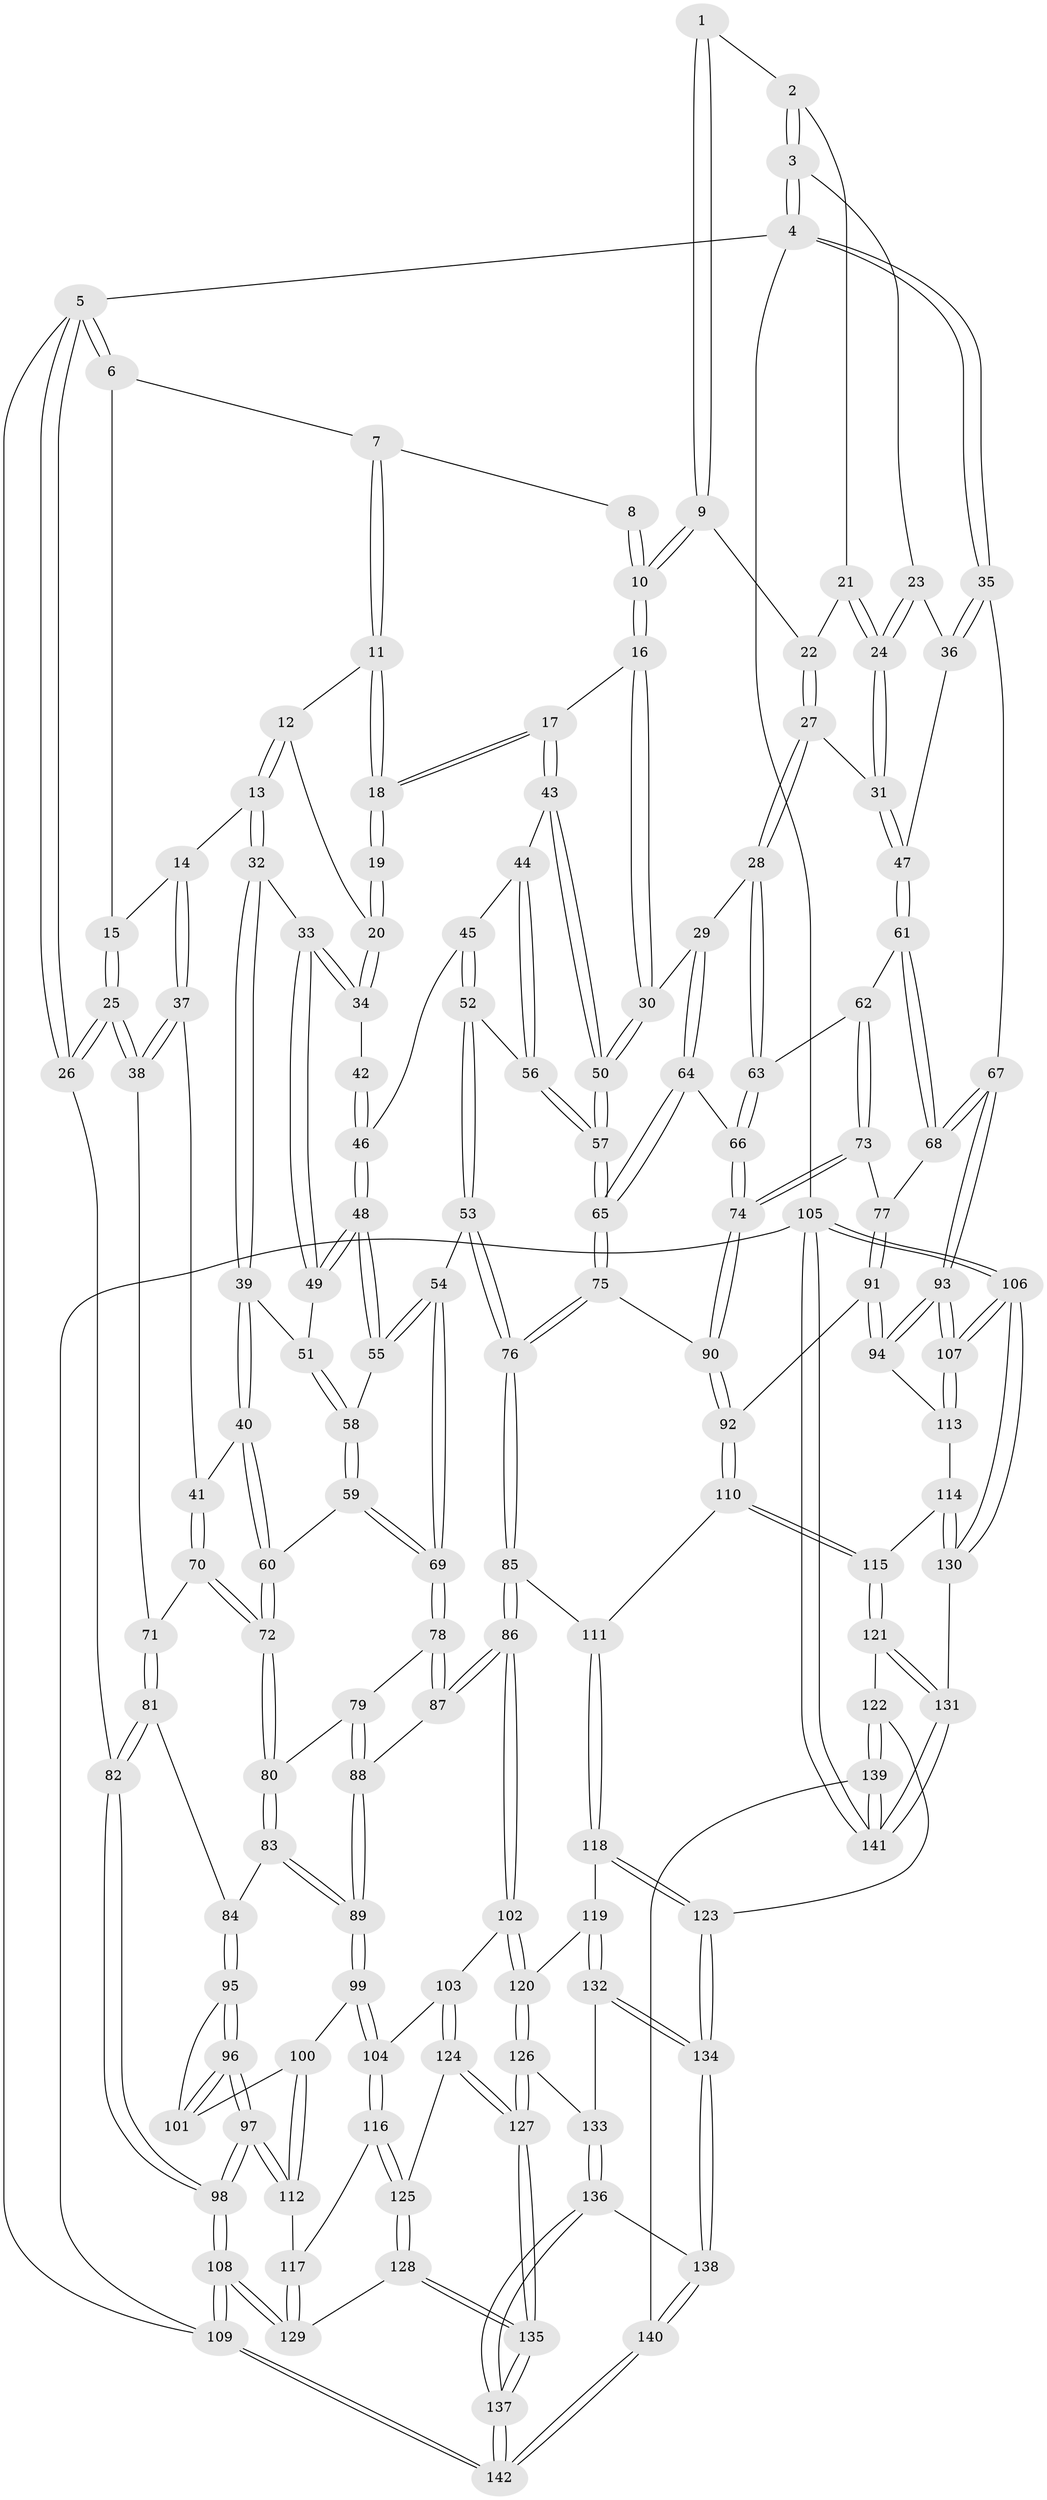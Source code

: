// Generated by graph-tools (version 1.1) at 2025/51/03/09/25 03:51:02]
// undirected, 142 vertices, 352 edges
graph export_dot {
graph [start="1"]
  node [color=gray90,style=filled];
  1 [pos="+0.6817717935303993+0"];
  2 [pos="+1+0"];
  3 [pos="+1+0"];
  4 [pos="+1+0"];
  5 [pos="+0+0"];
  6 [pos="+0.13931760995424294+0"];
  7 [pos="+0.4731732652598823+0"];
  8 [pos="+0.5413220595915602+0"];
  9 [pos="+0.6796869085986872+0.0869412866996197"];
  10 [pos="+0.6261555315453029+0.11412536800784413"];
  11 [pos="+0.44870025758190546+0"];
  12 [pos="+0.4143460519701337+0.03272449679235813"];
  13 [pos="+0.275772038535984+0.09834406026522116"];
  14 [pos="+0.2125810934060911+0.07388639919184992"];
  15 [pos="+0.19421536494203942+0.020742763494022647"];
  16 [pos="+0.6092357645953467+0.1367622149077303"];
  17 [pos="+0.570383923166533+0.14776528486010798"];
  18 [pos="+0.5359657876364654+0.12482832892420398"];
  19 [pos="+0.5266487376122265+0.12888329920505634"];
  20 [pos="+0.406300850788934+0.13148975486072578"];
  21 [pos="+0.8803702393104216+0"];
  22 [pos="+0.7499371171766818+0.09297222920922586"];
  23 [pos="+0.96656725191818+0.15580896283209994"];
  24 [pos="+0.8788982294511336+0.18022111120595935"];
  25 [pos="+0+0.1925997652987805"];
  26 [pos="+0+0.18261629037069224"];
  27 [pos="+0.7749486877648522+0.22434318535353515"];
  28 [pos="+0.7706794834105153+0.22854173608851117"];
  29 [pos="+0.7363961894158819+0.23956294601672123"];
  30 [pos="+0.6982837486183757+0.22377313943232416"];
  31 [pos="+0.8695999394202473+0.20312185380045522"];
  32 [pos="+0.2961961499550725+0.13209381786845298"];
  33 [pos="+0.38826294859206845+0.18191653680175468"];
  34 [pos="+0.3982871324743183+0.16895433559158057"];
  35 [pos="+1+0.23168188284426577"];
  36 [pos="+0.9906052761217958+0.17097817466326287"];
  37 [pos="+0.14936787215833447+0.18363531958403337"];
  38 [pos="+0+0.20205689062423907"];
  39 [pos="+0.27536993874001237+0.2525578472223445"];
  40 [pos="+0.21318976395199205+0.2647657038255799"];
  41 [pos="+0.20268898931735796+0.2621423159621207"];
  42 [pos="+0.463292395635299+0.16265516965662377"];
  43 [pos="+0.5406311632703392+0.24200738710165146"];
  44 [pos="+0.5307750098859391+0.24550241365129974"];
  45 [pos="+0.4905516887269986+0.2527666618084406"];
  46 [pos="+0.47997654286625757+0.25409619849369375"];
  47 [pos="+0.9250096168527162+0.2622595822034827"];
  48 [pos="+0.43688267489968086+0.2668514613886205"];
  49 [pos="+0.38887260166480725+0.19803339024796904"];
  50 [pos="+0.5826785762773602+0.28578541177261085"];
  51 [pos="+0.28990100479213615+0.2570829962530026"];
  52 [pos="+0.504760678949647+0.36353971357713044"];
  53 [pos="+0.4377471416444508+0.3695487601159617"];
  54 [pos="+0.4362532292928116+0.3683511506038691"];
  55 [pos="+0.4357476620205784+0.2694430138335465"];
  56 [pos="+0.5063621713640702+0.3635254843932316"];
  57 [pos="+0.6207999382216445+0.3961630622437563"];
  58 [pos="+0.32729053343424286+0.3020579797226937"];
  59 [pos="+0.32978040361436395+0.35722891560542397"];
  60 [pos="+0.2600101249321362+0.3754561926045664"];
  61 [pos="+0.9616521117322511+0.31449088433331573"];
  62 [pos="+0.8359548057379835+0.33679956973253367"];
  63 [pos="+0.8128618422590781+0.32797223346077875"];
  64 [pos="+0.6656902614712561+0.4005292390304732"];
  65 [pos="+0.6299589459368174+0.4067525076976169"];
  66 [pos="+0.7322435497035672+0.42676132417729773"];
  67 [pos="+1+0.3789545460827991"];
  68 [pos="+1+0.368420580898595"];
  69 [pos="+0.36247148279896385+0.38434312621222"];
  70 [pos="+0.13088992115964396+0.3559725629571941"];
  71 [pos="+0.12985168133079988+0.3562942986641612"];
  72 [pos="+0.23085759217410165+0.4240005335982942"];
  73 [pos="+0.8502711237700705+0.4437034012254512"];
  74 [pos="+0.7613128142942648+0.453139747314302"];
  75 [pos="+0.5614097550956458+0.5240864178376012"];
  76 [pos="+0.49657349645524057+0.5794905441029813"];
  77 [pos="+0.9028658042013459+0.4544182617307201"];
  78 [pos="+0.3526599059676624+0.4207646998816113"];
  79 [pos="+0.24647027339492547+0.44934317034567256"];
  80 [pos="+0.2320715134924665+0.43276001232223804"];
  81 [pos="+0.0623240433703885+0.4667795128470631"];
  82 [pos="+0+0.4054538667534208"];
  83 [pos="+0.13196066799492737+0.4925366391793373"];
  84 [pos="+0.06937848121182519+0.47512356170439457"];
  85 [pos="+0.49540942201849303+0.5813877647600397"];
  86 [pos="+0.4608435202561847+0.6147315395323797"];
  87 [pos="+0.37863570288968634+0.542152078789353"];
  88 [pos="+0.2689555362228555+0.5086088150998421"];
  89 [pos="+0.1985879404789391+0.5773238720312598"];
  90 [pos="+0.762991894342727+0.5832719950733324"];
  91 [pos="+0.8910090452174078+0.6069371091541272"];
  92 [pos="+0.7778067119853889+0.612836216403715"];
  93 [pos="+1+0.5938164851754297"];
  94 [pos="+0.9108354952287625+0.6201752451348996"];
  95 [pos="+0.06769291963194263+0.5174730341529802"];
  96 [pos="+0+0.7033542948887463"];
  97 [pos="+0+0.7052566861099463"];
  98 [pos="+0+0.7470954621751582"];
  99 [pos="+0.1913302962289453+0.6387128892533033"];
  100 [pos="+0.14376171920279487+0.6256129893421964"];
  101 [pos="+0.08665055800942953+0.5966969110145492"];
  102 [pos="+0.4548634242356639+0.6357975526985676"];
  103 [pos="+0.3734817359010905+0.6748688142706246"];
  104 [pos="+0.1994945218562177+0.6549879122193152"];
  105 [pos="+1+1"];
  106 [pos="+1+0.9017431279280055"];
  107 [pos="+1+0.784755368925207"];
  108 [pos="+0+1"];
  109 [pos="+0+1"];
  110 [pos="+0.7442807172840181+0.6696724924536965"];
  111 [pos="+0.7387657026891835+0.6723644508988358"];
  112 [pos="+0+0.7136053318988769"];
  113 [pos="+0.9094904741422468+0.7412170904710051"];
  114 [pos="+0.8958140014006222+0.7607519975903572"];
  115 [pos="+0.8233068838162177+0.7719769686516055"];
  116 [pos="+0.16497334249773926+0.7301463335507242"];
  117 [pos="+0.12099959286059299+0.7433447962582446"];
  118 [pos="+0.6568646926306064+0.7731764878914015"];
  119 [pos="+0.5055525194669781+0.7280378442224693"];
  120 [pos="+0.49979576333744963+0.7211764143841345"];
  121 [pos="+0.7704620755044366+0.8745549092715622"];
  122 [pos="+0.7206245334179981+0.8830502250364382"];
  123 [pos="+0.6952190955644361+0.868192701877608"];
  124 [pos="+0.30518070056770474+0.8160440407007321"];
  125 [pos="+0.18102389829007137+0.7570071716588245"];
  126 [pos="+0.3933231694663104+0.8530429393277665"];
  127 [pos="+0.30900758347688695+0.870238310878054"];
  128 [pos="+0.17730383304543074+0.877499001768662"];
  129 [pos="+0.0687995090226857+0.9026666924691819"];
  130 [pos="+0.9373737136187374+0.867563688615408"];
  131 [pos="+0.8651962465619931+0.924884715565672"];
  132 [pos="+0.515093302263433+0.8918203375414097"];
  133 [pos="+0.4470561744075629+0.8889743369176324"];
  134 [pos="+0.5387633203918043+0.9338011792192314"];
  135 [pos="+0.2870531602174568+0.9267643917553682"];
  136 [pos="+0.32999934854819396+0.9806250824736592"];
  137 [pos="+0.3014268020815552+0.991172748339706"];
  138 [pos="+0.5365730678893617+0.9465767514984386"];
  139 [pos="+0.691998649548401+1"];
  140 [pos="+0.5807908591516643+1"];
  141 [pos="+0.9411032908053899+1"];
  142 [pos="+0.25583755434900113+1"];
  1 -- 2;
  1 -- 9;
  1 -- 9;
  2 -- 3;
  2 -- 3;
  2 -- 21;
  3 -- 4;
  3 -- 4;
  3 -- 23;
  4 -- 5;
  4 -- 35;
  4 -- 35;
  4 -- 105;
  5 -- 6;
  5 -- 6;
  5 -- 26;
  5 -- 26;
  5 -- 109;
  6 -- 7;
  6 -- 15;
  7 -- 8;
  7 -- 11;
  7 -- 11;
  8 -- 10;
  8 -- 10;
  9 -- 10;
  9 -- 10;
  9 -- 22;
  10 -- 16;
  10 -- 16;
  11 -- 12;
  11 -- 18;
  11 -- 18;
  12 -- 13;
  12 -- 13;
  12 -- 20;
  13 -- 14;
  13 -- 32;
  13 -- 32;
  14 -- 15;
  14 -- 37;
  14 -- 37;
  15 -- 25;
  15 -- 25;
  16 -- 17;
  16 -- 30;
  16 -- 30;
  17 -- 18;
  17 -- 18;
  17 -- 43;
  17 -- 43;
  18 -- 19;
  18 -- 19;
  19 -- 20;
  19 -- 20;
  20 -- 34;
  20 -- 34;
  21 -- 22;
  21 -- 24;
  21 -- 24;
  22 -- 27;
  22 -- 27;
  23 -- 24;
  23 -- 24;
  23 -- 36;
  24 -- 31;
  24 -- 31;
  25 -- 26;
  25 -- 26;
  25 -- 38;
  25 -- 38;
  26 -- 82;
  27 -- 28;
  27 -- 28;
  27 -- 31;
  28 -- 29;
  28 -- 63;
  28 -- 63;
  29 -- 30;
  29 -- 64;
  29 -- 64;
  30 -- 50;
  30 -- 50;
  31 -- 47;
  31 -- 47;
  32 -- 33;
  32 -- 39;
  32 -- 39;
  33 -- 34;
  33 -- 34;
  33 -- 49;
  33 -- 49;
  34 -- 42;
  35 -- 36;
  35 -- 36;
  35 -- 67;
  36 -- 47;
  37 -- 38;
  37 -- 38;
  37 -- 41;
  38 -- 71;
  39 -- 40;
  39 -- 40;
  39 -- 51;
  40 -- 41;
  40 -- 60;
  40 -- 60;
  41 -- 70;
  41 -- 70;
  42 -- 46;
  42 -- 46;
  43 -- 44;
  43 -- 50;
  43 -- 50;
  44 -- 45;
  44 -- 56;
  44 -- 56;
  45 -- 46;
  45 -- 52;
  45 -- 52;
  46 -- 48;
  46 -- 48;
  47 -- 61;
  47 -- 61;
  48 -- 49;
  48 -- 49;
  48 -- 55;
  48 -- 55;
  49 -- 51;
  50 -- 57;
  50 -- 57;
  51 -- 58;
  51 -- 58;
  52 -- 53;
  52 -- 53;
  52 -- 56;
  53 -- 54;
  53 -- 76;
  53 -- 76;
  54 -- 55;
  54 -- 55;
  54 -- 69;
  54 -- 69;
  55 -- 58;
  56 -- 57;
  56 -- 57;
  57 -- 65;
  57 -- 65;
  58 -- 59;
  58 -- 59;
  59 -- 60;
  59 -- 69;
  59 -- 69;
  60 -- 72;
  60 -- 72;
  61 -- 62;
  61 -- 68;
  61 -- 68;
  62 -- 63;
  62 -- 73;
  62 -- 73;
  63 -- 66;
  63 -- 66;
  64 -- 65;
  64 -- 65;
  64 -- 66;
  65 -- 75;
  65 -- 75;
  66 -- 74;
  66 -- 74;
  67 -- 68;
  67 -- 68;
  67 -- 93;
  67 -- 93;
  68 -- 77;
  69 -- 78;
  69 -- 78;
  70 -- 71;
  70 -- 72;
  70 -- 72;
  71 -- 81;
  71 -- 81;
  72 -- 80;
  72 -- 80;
  73 -- 74;
  73 -- 74;
  73 -- 77;
  74 -- 90;
  74 -- 90;
  75 -- 76;
  75 -- 76;
  75 -- 90;
  76 -- 85;
  76 -- 85;
  77 -- 91;
  77 -- 91;
  78 -- 79;
  78 -- 87;
  78 -- 87;
  79 -- 80;
  79 -- 88;
  79 -- 88;
  80 -- 83;
  80 -- 83;
  81 -- 82;
  81 -- 82;
  81 -- 84;
  82 -- 98;
  82 -- 98;
  83 -- 84;
  83 -- 89;
  83 -- 89;
  84 -- 95;
  84 -- 95;
  85 -- 86;
  85 -- 86;
  85 -- 111;
  86 -- 87;
  86 -- 87;
  86 -- 102;
  86 -- 102;
  87 -- 88;
  88 -- 89;
  88 -- 89;
  89 -- 99;
  89 -- 99;
  90 -- 92;
  90 -- 92;
  91 -- 92;
  91 -- 94;
  91 -- 94;
  92 -- 110;
  92 -- 110;
  93 -- 94;
  93 -- 94;
  93 -- 107;
  93 -- 107;
  94 -- 113;
  95 -- 96;
  95 -- 96;
  95 -- 101;
  96 -- 97;
  96 -- 97;
  96 -- 101;
  96 -- 101;
  97 -- 98;
  97 -- 98;
  97 -- 112;
  97 -- 112;
  98 -- 108;
  98 -- 108;
  99 -- 100;
  99 -- 104;
  99 -- 104;
  100 -- 101;
  100 -- 112;
  100 -- 112;
  102 -- 103;
  102 -- 120;
  102 -- 120;
  103 -- 104;
  103 -- 124;
  103 -- 124;
  104 -- 116;
  104 -- 116;
  105 -- 106;
  105 -- 106;
  105 -- 141;
  105 -- 141;
  105 -- 109;
  106 -- 107;
  106 -- 107;
  106 -- 130;
  106 -- 130;
  107 -- 113;
  107 -- 113;
  108 -- 109;
  108 -- 109;
  108 -- 129;
  108 -- 129;
  109 -- 142;
  109 -- 142;
  110 -- 111;
  110 -- 115;
  110 -- 115;
  111 -- 118;
  111 -- 118;
  112 -- 117;
  113 -- 114;
  114 -- 115;
  114 -- 130;
  114 -- 130;
  115 -- 121;
  115 -- 121;
  116 -- 117;
  116 -- 125;
  116 -- 125;
  117 -- 129;
  117 -- 129;
  118 -- 119;
  118 -- 123;
  118 -- 123;
  119 -- 120;
  119 -- 132;
  119 -- 132;
  120 -- 126;
  120 -- 126;
  121 -- 122;
  121 -- 131;
  121 -- 131;
  122 -- 123;
  122 -- 139;
  122 -- 139;
  123 -- 134;
  123 -- 134;
  124 -- 125;
  124 -- 127;
  124 -- 127;
  125 -- 128;
  125 -- 128;
  126 -- 127;
  126 -- 127;
  126 -- 133;
  127 -- 135;
  127 -- 135;
  128 -- 129;
  128 -- 135;
  128 -- 135;
  130 -- 131;
  131 -- 141;
  131 -- 141;
  132 -- 133;
  132 -- 134;
  132 -- 134;
  133 -- 136;
  133 -- 136;
  134 -- 138;
  134 -- 138;
  135 -- 137;
  135 -- 137;
  136 -- 137;
  136 -- 137;
  136 -- 138;
  137 -- 142;
  137 -- 142;
  138 -- 140;
  138 -- 140;
  139 -- 140;
  139 -- 141;
  139 -- 141;
  140 -- 142;
  140 -- 142;
}
